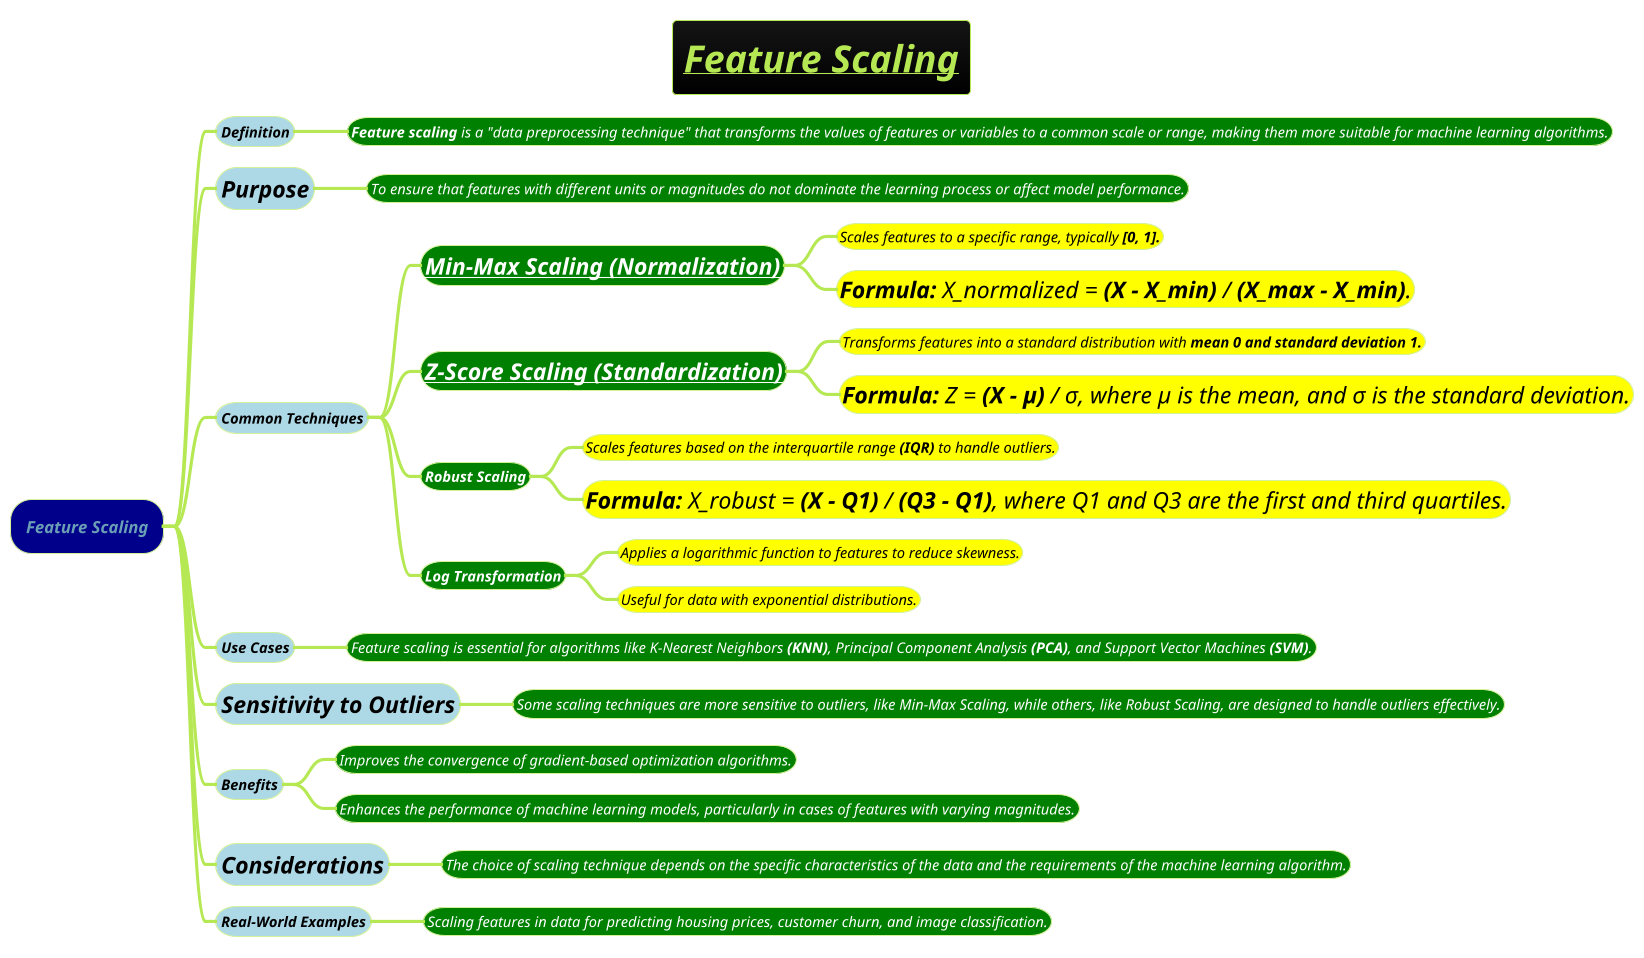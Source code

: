 @startmindmap
title =<i><b><u>Feature Scaling

!theme hacker


*[#darkblue] <i>Feature Scaling
**[#lightblue] <color #black><i><size:14>Definition
***[#green] <color #white><i><size:14>**Feature scaling** is a "data preprocessing technique" that transforms the values of features or variables to a common scale or range, making them more suitable for machine learning algorithms.

**[#lightblue] <color #black><i><size:22>Purpose
***[#green] <color #white><i><size:14>To ensure that features with different units or magnitudes do not dominate the learning process or affect model performance.

**[#lightblue] <color #black><i><size:14>Common Techniques
***[#green] <color #white><i><size:22><b>[[Normalization-and-Standardization.puml Min-Max Scaling (Normalization)]]
****[#yellow] <color #black><i><size:14>Scales features to a specific range, typically <b>[0, 1].
****[#yellow] <color #black><i><size:22>**Formula:** X_normalized = **(X - X_min)** / **(X_max - X_min)**.
***[#green] <color #white><i><size:22><b>[[Normalization-and-Standardization.puml Z-Score Scaling (Standardization)]]
****[#yellow] <color #black><i><size:14>Transforms features into a standard distribution with <b>mean 0 and standard deviation 1.
****[#yellow] <color #black><i><size:22>**Formula:** Z = **(X - μ)** / σ, where μ is the mean, and σ is the standard deviation.
***[#green] <color #white><i><size:14><b>Robust Scaling
****[#yellow] <color #black><i><size:14>Scales features based on the interquartile range **(IQR)** to handle outliers.
****[#yellow] <color #black><i><size:22>**Formula:** X_robust = **(X - Q1)** / **(Q3 - Q1)**, where Q1 and Q3 are the first and third quartiles.
***[#green] <color #white><i><size:14><b>Log Transformation
****[#yellow] <color #black><i><size:14>Applies a logarithmic function to features to reduce skewness.
****[#yellow] <color #black><i><size:14>Useful for data with exponential distributions.

**[#lightblue] <color #black><i><size:14>Use Cases
***[#green] <color #white><i><size:14>Feature scaling is essential for algorithms like K-Nearest Neighbors **(KNN)**, Principal Component Analysis **(PCA)**, and Support Vector Machines **(SVM)**.

**[#lightblue] <color #black><i><size:22>Sensitivity to Outliers
***[#green] <color #white><i><size:14>Some scaling techniques are more sensitive to outliers, like Min-Max Scaling, while others, like Robust Scaling, are designed to handle outliers effectively.

**[#lightblue] <color #black><i><size:14>Benefits
***[#green] <color #white><i><size:14>Improves the convergence of gradient-based optimization algorithms.
***[#green] <color #white><i><size:14>Enhances the performance of machine learning models, particularly in cases of features with varying magnitudes.

**[#lightblue] <color #black><i><size:22>Considerations
***[#green] <color #white><i><size:14>The choice of scaling technique depends on the specific characteristics of the data and the requirements of the machine learning algorithm.

**[#lightblue] <color #black><i><size:14>Real-World Examples
***[#green] <color #white><i><size:14>Scaling features in data for predicting housing prices, customer churn, and image classification.

@endmindmap
